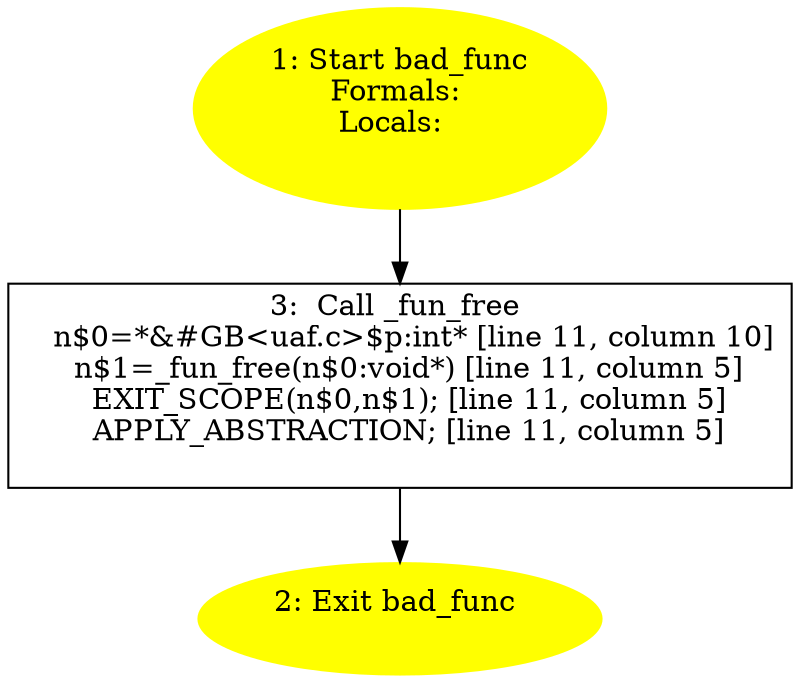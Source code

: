 /* @generated */
digraph cfg {
"bad_func.f292f2a382fc30e18559aa83fa10b8b0_1" [label="1: Start bad_func\nFormals: \nLocals:  \n  " color=yellow style=filled]
	

	 "bad_func.f292f2a382fc30e18559aa83fa10b8b0_1" -> "bad_func.f292f2a382fc30e18559aa83fa10b8b0_3" ;
"bad_func.f292f2a382fc30e18559aa83fa10b8b0_2" [label="2: Exit bad_func \n  " color=yellow style=filled]
	

"bad_func.f292f2a382fc30e18559aa83fa10b8b0_3" [label="3:  Call _fun_free \n   n$0=*&#GB<uaf.c>$p:int* [line 11, column 10]\n  n$1=_fun_free(n$0:void*) [line 11, column 5]\n  EXIT_SCOPE(n$0,n$1); [line 11, column 5]\n  APPLY_ABSTRACTION; [line 11, column 5]\n " shape="box"]
	

	 "bad_func.f292f2a382fc30e18559aa83fa10b8b0_3" -> "bad_func.f292f2a382fc30e18559aa83fa10b8b0_2" ;
}
